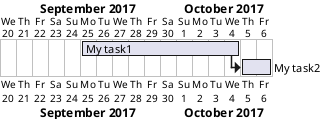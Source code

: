 {
  "sha1": "d1eoq026tn7is7p0pozu7yjtt16d98b",
  "insertion": {
    "when": "2024-06-01T09:03:02.384Z",
    "user": "plantuml@gmail.com"
  }
}
@startgantt
Project starts 2017/09/20

[My task1] as [TASK1] lasts 10 days
[My task2] as [TASK2] lasts 2 days
[TASK1] starts the 2017/09/25

TASK1 -> TASK2
@endgantt

